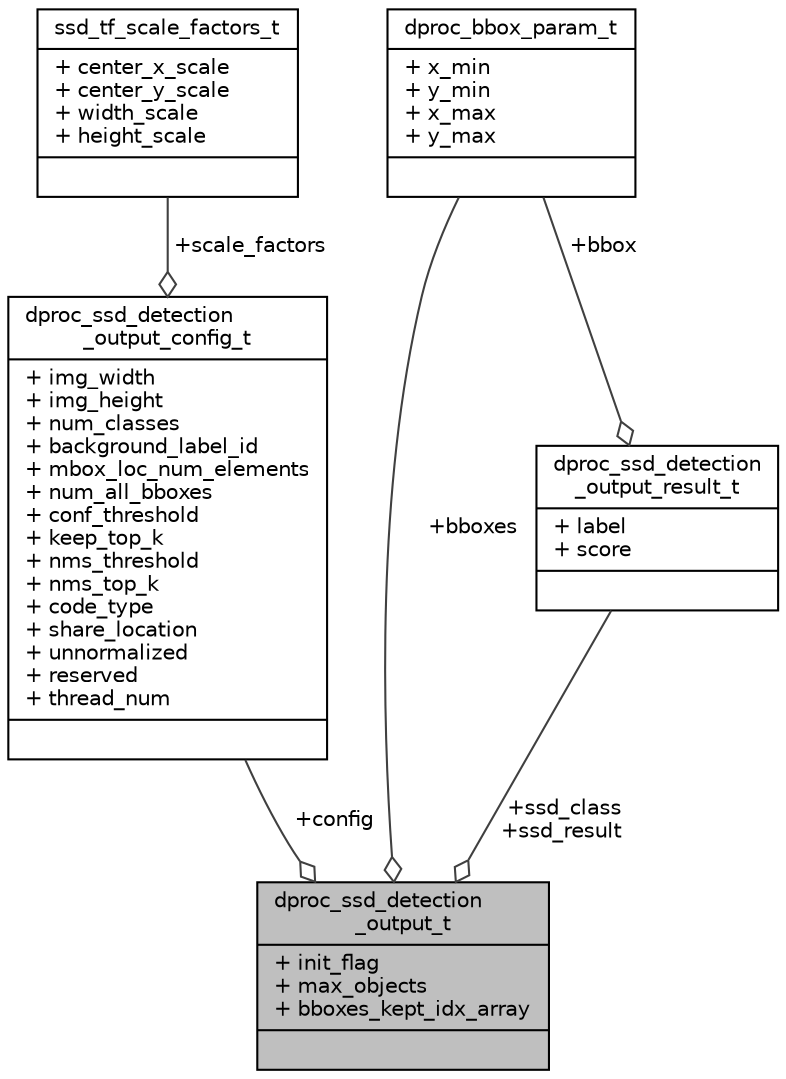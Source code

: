 digraph "dproc_ssd_detection_output_t"
{
 // INTERACTIVE_SVG=YES
 // LATEX_PDF_SIZE
  bgcolor="transparent";
  edge [fontname="Helvetica",fontsize="10",labelfontname="Helvetica",labelfontsize="10"];
  node [fontname="Helvetica",fontsize="10",shape=record];
  Node1 [label="{dproc_ssd_detection\l_output_t\n|+ init_flag\l+ max_objects\l+ bboxes_kept_idx_array\l|}",height=0.2,width=0.4,color="black", fillcolor="grey75", style="filled", fontcolor="black",tooltip=" "];
  Node2 -> Node1 [color="grey25",fontsize="10",style="solid",label=" +config" ,arrowhead="odiamond",fontname="Helvetica"];
  Node2 [label="{dproc_ssd_detection\l_output_config_t\n|+ img_width\l+ img_height\l+ num_classes\l+ background_label_id\l+ mbox_loc_num_elements\l+ num_all_bboxes\l+ conf_threshold\l+ keep_top_k\l+ nms_threshold\l+ nms_top_k\l+ code_type\l+ share_location\l+ unnormalized\l+ reserved\l+ thread_num\l|}",height=0.2,width=0.4,color="black",URL="$d3/dcc/structdproc__ssd__detection__output__config__t.html",tooltip="Description of the configuration of SSD detection output."];
  Node3 -> Node2 [color="grey25",fontsize="10",style="solid",label=" +scale_factors" ,arrowhead="odiamond",fontname="Helvetica"];
  Node3 [label="{ssd_tf_scale_factors_t\n|+ center_x_scale\l+ center_y_scale\l+ width_scale\l+ height_scale\l|}",height=0.2,width=0.4,color="black",URL="$d5/d5c/structssd__tf__scale__factors__t.html",tooltip="Description of the scale factors of SSD for TF."];
  Node4 -> Node1 [color="grey25",fontsize="10",style="solid",label=" +bboxes" ,arrowhead="odiamond",fontname="Helvetica"];
  Node4 [label="{dproc_bbox_param_t\n|+ x_min\l+ y_min\l+ x_max\l+ y_max\l|}",height=0.2,width=0.4,color="black",URL="$d1/dcc/structdproc__bbox__param__t.html",tooltip="Description of the parameters of the bounding box."];
  Node5 -> Node1 [color="grey25",fontsize="10",style="solid",label=" +ssd_class\n+ssd_result" ,arrowhead="odiamond",fontname="Helvetica"];
  Node5 [label="{dproc_ssd_detection\l_output_result_t\n|+ label\l+ score\l|}",height=0.2,width=0.4,color="black",URL="$d5/daa/structdproc__ssd__detection__output__result__t.html",tooltip="Description of the result of SSD detection output."];
  Node4 -> Node5 [color="grey25",fontsize="10",style="solid",label=" +bbox" ,arrowhead="odiamond",fontname="Helvetica"];
}
